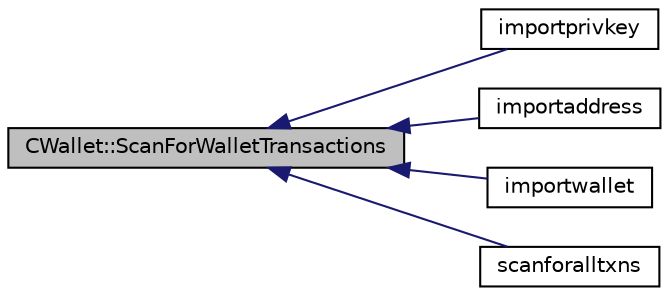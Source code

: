 digraph "CWallet::ScanForWalletTransactions"
{
  edge [fontname="Helvetica",fontsize="10",labelfontname="Helvetica",labelfontsize="10"];
  node [fontname="Helvetica",fontsize="10",shape=record];
  rankdir="LR";
  Node1332 [label="CWallet::ScanForWalletTransactions",height=0.2,width=0.4,color="black", fillcolor="grey75", style="filled", fontcolor="black"];
  Node1332 -> Node1333 [dir="back",color="midnightblue",fontsize="10",style="solid",fontname="Helvetica"];
  Node1333 [label="importprivkey",height=0.2,width=0.4,color="black", fillcolor="white", style="filled",URL="$dc/dbf/rpcdump_8cpp.html#a3a6fdb974fce01220a895393d444e981"];
  Node1332 -> Node1334 [dir="back",color="midnightblue",fontsize="10",style="solid",fontname="Helvetica"];
  Node1334 [label="importaddress",height=0.2,width=0.4,color="black", fillcolor="white", style="filled",URL="$dc/dbf/rpcdump_8cpp.html#a457bc572859c8265c72a0afd1a6db56c"];
  Node1332 -> Node1335 [dir="back",color="midnightblue",fontsize="10",style="solid",fontname="Helvetica"];
  Node1335 [label="importwallet",height=0.2,width=0.4,color="black", fillcolor="white", style="filled",URL="$dc/dbf/rpcdump_8cpp.html#a2566d5c9dd1938b74e70398cdb3ac5c1"];
  Node1332 -> Node1336 [dir="back",color="midnightblue",fontsize="10",style="solid",fontname="Helvetica"];
  Node1336 [label="scanforalltxns",height=0.2,width=0.4,color="black", fillcolor="white", style="filled",URL="$df/d1d/rpcwallet_8cpp.html#a798669ad37caa71ddd18f73bc5aa5841"];
}
